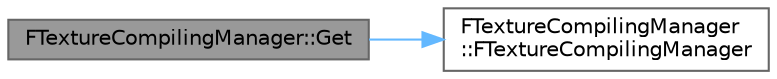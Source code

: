 digraph "FTextureCompilingManager::Get"
{
 // INTERACTIVE_SVG=YES
 // LATEX_PDF_SIZE
  bgcolor="transparent";
  edge [fontname=Helvetica,fontsize=10,labelfontname=Helvetica,labelfontsize=10];
  node [fontname=Helvetica,fontsize=10,shape=box,height=0.2,width=0.4];
  rankdir="LR";
  Node1 [id="Node000001",label="FTextureCompilingManager::Get",height=0.2,width=0.4,color="gray40", fillcolor="grey60", style="filled", fontcolor="black",tooltip=" "];
  Node1 -> Node2 [id="edge1_Node000001_Node000002",color="steelblue1",style="solid",tooltip=" "];
  Node2 [id="Node000002",label="FTextureCompilingManager\l::FTextureCompilingManager",height=0.2,width=0.4,color="grey40", fillcolor="white", style="filled",URL="$d1/d38/classFTextureCompilingManager.html#a0e1efa19f0bf8fc3240cf8f45a224df7",tooltip=" "];
}
